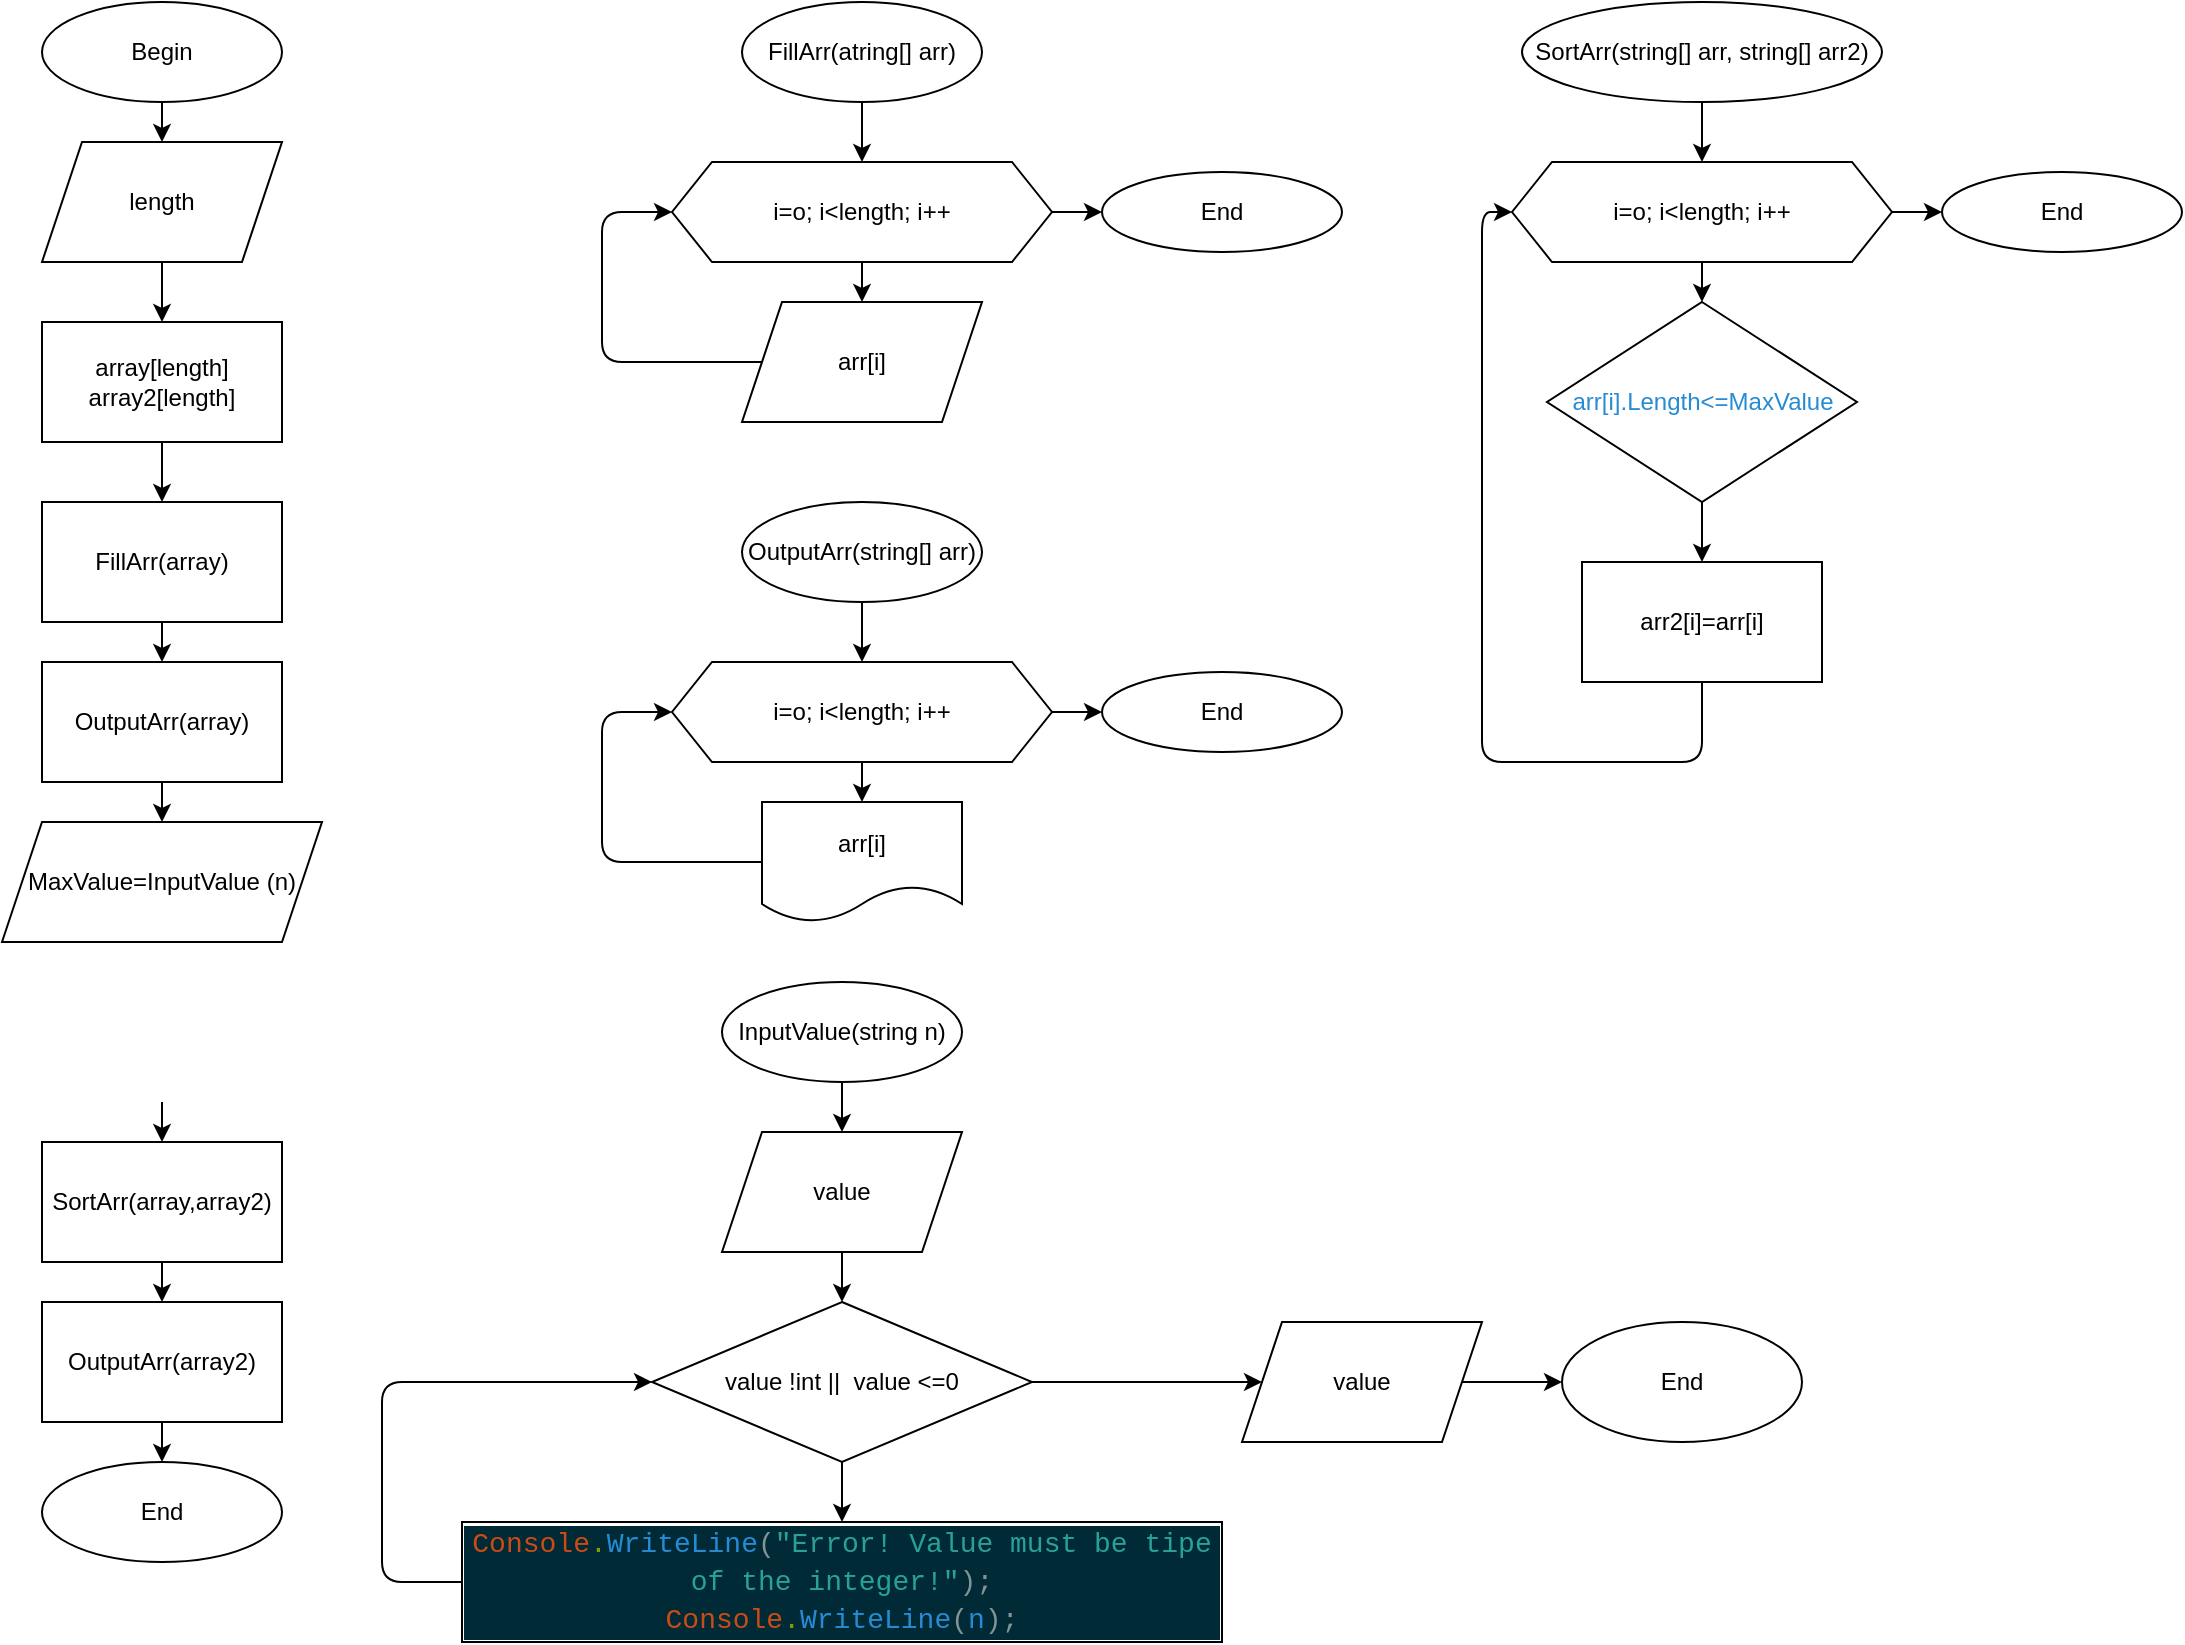 <mxfile>
    <diagram id="daqpYMuAzGeX_q3QP5lC" name="Страница 1">
        <mxGraphModel dx="990" dy="289" grid="1" gridSize="10" guides="1" tooltips="1" connect="1" arrows="1" fold="1" page="1" pageScale="1" pageWidth="827" pageHeight="1169" math="0" shadow="0">
            <root>
                <mxCell id="0"/>
                <mxCell id="1" parent="0"/>
                <mxCell id="6" value="" style="edgeStyle=none;html=1;" edge="1" parent="1" source="3" target="5">
                    <mxGeometry relative="1" as="geometry"/>
                </mxCell>
                <mxCell id="3" value="Begin" style="ellipse;whiteSpace=wrap;html=1;" vertex="1" parent="1">
                    <mxGeometry x="160" y="20" width="120" height="50" as="geometry"/>
                </mxCell>
                <mxCell id="8" value="" style="edgeStyle=none;html=1;" edge="1" parent="1" source="5" target="7">
                    <mxGeometry relative="1" as="geometry"/>
                </mxCell>
                <mxCell id="5" value="length" style="shape=parallelogram;perimeter=parallelogramPerimeter;whiteSpace=wrap;html=1;fixedSize=1;" vertex="1" parent="1">
                    <mxGeometry x="160" y="90" width="120" height="60" as="geometry"/>
                </mxCell>
                <mxCell id="11" value="" style="edgeStyle=none;html=1;" edge="1" parent="1" source="7" target="10">
                    <mxGeometry relative="1" as="geometry"/>
                </mxCell>
                <mxCell id="7" value="array[length]&lt;br&gt;array2[length]" style="rounded=0;whiteSpace=wrap;html=1;" vertex="1" parent="1">
                    <mxGeometry x="160" y="180" width="120" height="60" as="geometry"/>
                </mxCell>
                <mxCell id="19" value="" style="edgeStyle=none;html=1;" edge="1" parent="1" target="18">
                    <mxGeometry relative="1" as="geometry">
                        <mxPoint x="220" y="570" as="sourcePoint"/>
                    </mxGeometry>
                </mxCell>
                <mxCell id="13" value="" style="edgeStyle=none;html=1;" edge="1" parent="1" source="10" target="12">
                    <mxGeometry relative="1" as="geometry"/>
                </mxCell>
                <mxCell id="10" value="FillArr(array)" style="rounded=0;whiteSpace=wrap;html=1;" vertex="1" parent="1">
                    <mxGeometry x="160" y="270" width="120" height="60" as="geometry"/>
                </mxCell>
                <mxCell id="16" value="" style="edgeStyle=none;html=1;" edge="1" parent="1" source="12" target="15">
                    <mxGeometry relative="1" as="geometry"/>
                </mxCell>
                <mxCell id="12" value="OutputArr(array)" style="rounded=0;whiteSpace=wrap;html=1;" vertex="1" parent="1">
                    <mxGeometry x="160" y="350" width="120" height="60" as="geometry"/>
                </mxCell>
                <mxCell id="15" value="MaxValue=InputValue (n)" style="shape=parallelogram;perimeter=parallelogramPerimeter;whiteSpace=wrap;html=1;fixedSize=1;" vertex="1" parent="1">
                    <mxGeometry x="140" y="430" width="160" height="60" as="geometry"/>
                </mxCell>
                <mxCell id="21" value="" style="edgeStyle=none;html=1;" edge="1" parent="1" source="18" target="20">
                    <mxGeometry relative="1" as="geometry"/>
                </mxCell>
                <mxCell id="18" value="SortArr(array,array2)" style="rounded=0;whiteSpace=wrap;html=1;" vertex="1" parent="1">
                    <mxGeometry x="160" y="590" width="120" height="60" as="geometry"/>
                </mxCell>
                <mxCell id="23" value="" style="edgeStyle=none;html=1;" edge="1" parent="1" source="20" target="22">
                    <mxGeometry relative="1" as="geometry"/>
                </mxCell>
                <mxCell id="20" value="OutputArr(array2)" style="rounded=0;whiteSpace=wrap;html=1;" vertex="1" parent="1">
                    <mxGeometry x="160" y="670" width="120" height="60" as="geometry"/>
                </mxCell>
                <mxCell id="22" value="End" style="ellipse;whiteSpace=wrap;html=1;" vertex="1" parent="1">
                    <mxGeometry x="160" y="750" width="120" height="50" as="geometry"/>
                </mxCell>
                <mxCell id="31" value="" style="edgeStyle=none;html=1;" edge="1" parent="1" source="24" target="25">
                    <mxGeometry relative="1" as="geometry"/>
                </mxCell>
                <mxCell id="24" value="FillArr(atring[] arr)" style="ellipse;whiteSpace=wrap;html=1;" vertex="1" parent="1">
                    <mxGeometry x="510" y="20" width="120" height="50" as="geometry"/>
                </mxCell>
                <mxCell id="32" value="" style="edgeStyle=none;html=1;" edge="1" parent="1" source="25" target="26">
                    <mxGeometry relative="1" as="geometry"/>
                </mxCell>
                <mxCell id="35" value="" style="edgeStyle=none;html=1;" edge="1" parent="1" source="25" target="34">
                    <mxGeometry relative="1" as="geometry"/>
                </mxCell>
                <mxCell id="25" value="i=o; i&amp;lt;length; i++" style="shape=hexagon;perimeter=hexagonPerimeter2;whiteSpace=wrap;html=1;fixedSize=1;" vertex="1" parent="1">
                    <mxGeometry x="475" y="100" width="190" height="50" as="geometry"/>
                </mxCell>
                <mxCell id="33" style="edgeStyle=none;html=1;entryX=0;entryY=0.5;entryDx=0;entryDy=0;" edge="1" parent="1" source="26" target="25">
                    <mxGeometry relative="1" as="geometry">
                        <Array as="points">
                            <mxPoint x="440" y="200"/>
                            <mxPoint x="440" y="180"/>
                            <mxPoint x="440" y="125"/>
                        </Array>
                    </mxGeometry>
                </mxCell>
                <mxCell id="26" value="arr[i]" style="shape=parallelogram;perimeter=parallelogramPerimeter;whiteSpace=wrap;html=1;fixedSize=1;" vertex="1" parent="1">
                    <mxGeometry x="510" y="170" width="120" height="60" as="geometry"/>
                </mxCell>
                <mxCell id="34" value="End" style="ellipse;whiteSpace=wrap;html=1;" vertex="1" parent="1">
                    <mxGeometry x="690" y="105" width="120" height="40" as="geometry"/>
                </mxCell>
                <mxCell id="36" value="" style="edgeStyle=none;html=1;" edge="1" parent="1" source="37" target="40">
                    <mxGeometry relative="1" as="geometry"/>
                </mxCell>
                <mxCell id="37" value="OutputArr(string[] arr)" style="ellipse;whiteSpace=wrap;html=1;" vertex="1" parent="1">
                    <mxGeometry x="510" y="270" width="120" height="50" as="geometry"/>
                </mxCell>
                <mxCell id="38" value="" style="edgeStyle=none;html=1;" edge="1" parent="1" source="40">
                    <mxGeometry relative="1" as="geometry">
                        <mxPoint x="570" y="420" as="targetPoint"/>
                    </mxGeometry>
                </mxCell>
                <mxCell id="39" value="" style="edgeStyle=none;html=1;" edge="1" parent="1" source="40" target="43">
                    <mxGeometry relative="1" as="geometry"/>
                </mxCell>
                <mxCell id="40" value="i=o; i&amp;lt;length; i++" style="shape=hexagon;perimeter=hexagonPerimeter2;whiteSpace=wrap;html=1;fixedSize=1;" vertex="1" parent="1">
                    <mxGeometry x="475" y="350" width="190" height="50" as="geometry"/>
                </mxCell>
                <mxCell id="41" style="edgeStyle=none;html=1;entryX=0;entryY=0.5;entryDx=0;entryDy=0;" edge="1" parent="1" target="40">
                    <mxGeometry relative="1" as="geometry">
                        <Array as="points">
                            <mxPoint x="440" y="450"/>
                            <mxPoint x="440" y="430"/>
                            <mxPoint x="440" y="375"/>
                        </Array>
                        <mxPoint x="520" y="450" as="sourcePoint"/>
                    </mxGeometry>
                </mxCell>
                <mxCell id="43" value="End" style="ellipse;whiteSpace=wrap;html=1;" vertex="1" parent="1">
                    <mxGeometry x="690" y="355" width="120" height="40" as="geometry"/>
                </mxCell>
                <mxCell id="58" value="" style="edgeStyle=none;html=1;" edge="1" parent="1" source="45" target="56">
                    <mxGeometry relative="1" as="geometry"/>
                </mxCell>
                <mxCell id="45" value="InputValue(string n)" style="ellipse;whiteSpace=wrap;html=1;" vertex="1" parent="1">
                    <mxGeometry x="500" y="510" width="120" height="50" as="geometry"/>
                </mxCell>
                <mxCell id="61" value="" style="edgeStyle=none;html=1;" edge="1" parent="1" source="52" target="60">
                    <mxGeometry relative="1" as="geometry"/>
                </mxCell>
                <mxCell id="68" value="" style="edgeStyle=none;html=1;" edge="1" parent="1" source="52" target="67">
                    <mxGeometry relative="1" as="geometry"/>
                </mxCell>
                <mxCell id="52" value="value !int ||&amp;nbsp; value &amp;lt;=0" style="rhombus;whiteSpace=wrap;html=1;" vertex="1" parent="1">
                    <mxGeometry x="465" y="670" width="190" height="80" as="geometry"/>
                </mxCell>
                <mxCell id="59" value="" style="edgeStyle=none;html=1;" edge="1" parent="1" source="56" target="52">
                    <mxGeometry relative="1" as="geometry"/>
                </mxCell>
                <mxCell id="56" value="value" style="shape=parallelogram;perimeter=parallelogramPerimeter;whiteSpace=wrap;html=1;fixedSize=1;" vertex="1" parent="1">
                    <mxGeometry x="500" y="585" width="120" height="60" as="geometry"/>
                </mxCell>
                <mxCell id="57" value="arr[i]" style="shape=document;whiteSpace=wrap;html=1;boundedLbl=1;" vertex="1" parent="1">
                    <mxGeometry x="520" y="420" width="100" height="60" as="geometry"/>
                </mxCell>
                <mxCell id="66" style="edgeStyle=none;html=1;entryX=0;entryY=0.5;entryDx=0;entryDy=0;exitX=0;exitY=0.5;exitDx=0;exitDy=0;" edge="1" parent="1" source="60" target="52">
                    <mxGeometry relative="1" as="geometry">
                        <Array as="points">
                            <mxPoint x="330" y="810"/>
                            <mxPoint x="330" y="710"/>
                        </Array>
                    </mxGeometry>
                </mxCell>
                <mxCell id="60" value="&lt;div style=&quot;color: rgb(131 , 148 , 150) ; background-color: rgb(0 , 43 , 54) ; font-family: &amp;#34;consolas&amp;#34; , &amp;#34;courier new&amp;#34; , monospace ; font-size: 14px ; line-height: 19px&quot;&gt;&lt;div&gt;&lt;span style=&quot;color: #cb4b16&quot;&gt;Console&lt;/span&gt;&lt;span style=&quot;color: #859900&quot;&gt;.&lt;/span&gt;&lt;span style=&quot;color: #268bd2&quot;&gt;WriteLine&lt;/span&gt;(&lt;span style=&quot;color: #2aa198&quot;&gt;&quot;Error! Value must be tipe of the integer!&quot;&lt;/span&gt;);&lt;/div&gt;&lt;div&gt;&lt;span style=&quot;color: rgb(203 , 75 , 22)&quot;&gt;Console&lt;/span&gt;&lt;span style=&quot;color: rgb(133 , 153 , 0)&quot;&gt;.&lt;/span&gt;&lt;span style=&quot;color: rgb(38 , 139 , 210)&quot;&gt;WriteLine&lt;/span&gt;(&lt;span style=&quot;color: rgb(38 , 139 , 210)&quot;&gt;n&lt;/span&gt;);&lt;/div&gt;&lt;/div&gt;" style="rounded=0;whiteSpace=wrap;html=1;" vertex="1" parent="1">
                    <mxGeometry x="370" y="780" width="380" height="60" as="geometry"/>
                </mxCell>
                <mxCell id="70" value="" style="edgeStyle=none;html=1;" edge="1" parent="1" source="67" target="69">
                    <mxGeometry relative="1" as="geometry"/>
                </mxCell>
                <mxCell id="67" value="value" style="shape=parallelogram;perimeter=parallelogramPerimeter;whiteSpace=wrap;html=1;fixedSize=1;" vertex="1" parent="1">
                    <mxGeometry x="760" y="680" width="120" height="60" as="geometry"/>
                </mxCell>
                <mxCell id="69" value="End" style="ellipse;whiteSpace=wrap;html=1;" vertex="1" parent="1">
                    <mxGeometry x="920" y="680" width="120" height="60" as="geometry"/>
                </mxCell>
                <mxCell id="71" value="" style="edgeStyle=none;html=1;" edge="1" parent="1" source="72" target="75">
                    <mxGeometry relative="1" as="geometry"/>
                </mxCell>
                <mxCell id="72" value="SortArr(string[] arr, string[] arr2)" style="ellipse;whiteSpace=wrap;html=1;" vertex="1" parent="1">
                    <mxGeometry x="900" y="20" width="180" height="50" as="geometry"/>
                </mxCell>
                <mxCell id="73" value="" style="edgeStyle=none;html=1;" edge="1" parent="1" source="75">
                    <mxGeometry relative="1" as="geometry">
                        <mxPoint x="990" y="170" as="targetPoint"/>
                    </mxGeometry>
                </mxCell>
                <mxCell id="74" value="" style="edgeStyle=none;html=1;" edge="1" parent="1" source="75" target="78">
                    <mxGeometry relative="1" as="geometry"/>
                </mxCell>
                <mxCell id="75" value="i=o; i&amp;lt;length; i++" style="shape=hexagon;perimeter=hexagonPerimeter2;whiteSpace=wrap;html=1;fixedSize=1;" vertex="1" parent="1">
                    <mxGeometry x="895" y="100" width="190" height="50" as="geometry"/>
                </mxCell>
                <mxCell id="78" value="End" style="ellipse;whiteSpace=wrap;html=1;" vertex="1" parent="1">
                    <mxGeometry x="1110" y="105" width="120" height="40" as="geometry"/>
                </mxCell>
                <mxCell id="81" value="" style="edgeStyle=none;html=1;" edge="1" parent="1" source="79" target="80">
                    <mxGeometry relative="1" as="geometry"/>
                </mxCell>
                <mxCell id="79" value="&lt;font color=&quot;#268bd2&quot;&gt;arr[i].Length&amp;lt;=MaxValue&lt;/font&gt;" style="rhombus;whiteSpace=wrap;html=1;" vertex="1" parent="1">
                    <mxGeometry x="912.5" y="170" width="155" height="100" as="geometry"/>
                </mxCell>
                <mxCell id="82" style="edgeStyle=none;html=1;entryX=0;entryY=0.5;entryDx=0;entryDy=0;exitX=0.5;exitY=1;exitDx=0;exitDy=0;" edge="1" parent="1" source="80" target="75">
                    <mxGeometry relative="1" as="geometry">
                        <Array as="points">
                            <mxPoint x="990" y="400"/>
                            <mxPoint x="880" y="400"/>
                            <mxPoint x="880" y="240"/>
                            <mxPoint x="880" y="125"/>
                        </Array>
                    </mxGeometry>
                </mxCell>
                <mxCell id="80" value="arr2[i]=arr[i]" style="rounded=0;whiteSpace=wrap;html=1;" vertex="1" parent="1">
                    <mxGeometry x="930" y="300" width="120" height="60" as="geometry"/>
                </mxCell>
            </root>
        </mxGraphModel>
    </diagram>
</mxfile>